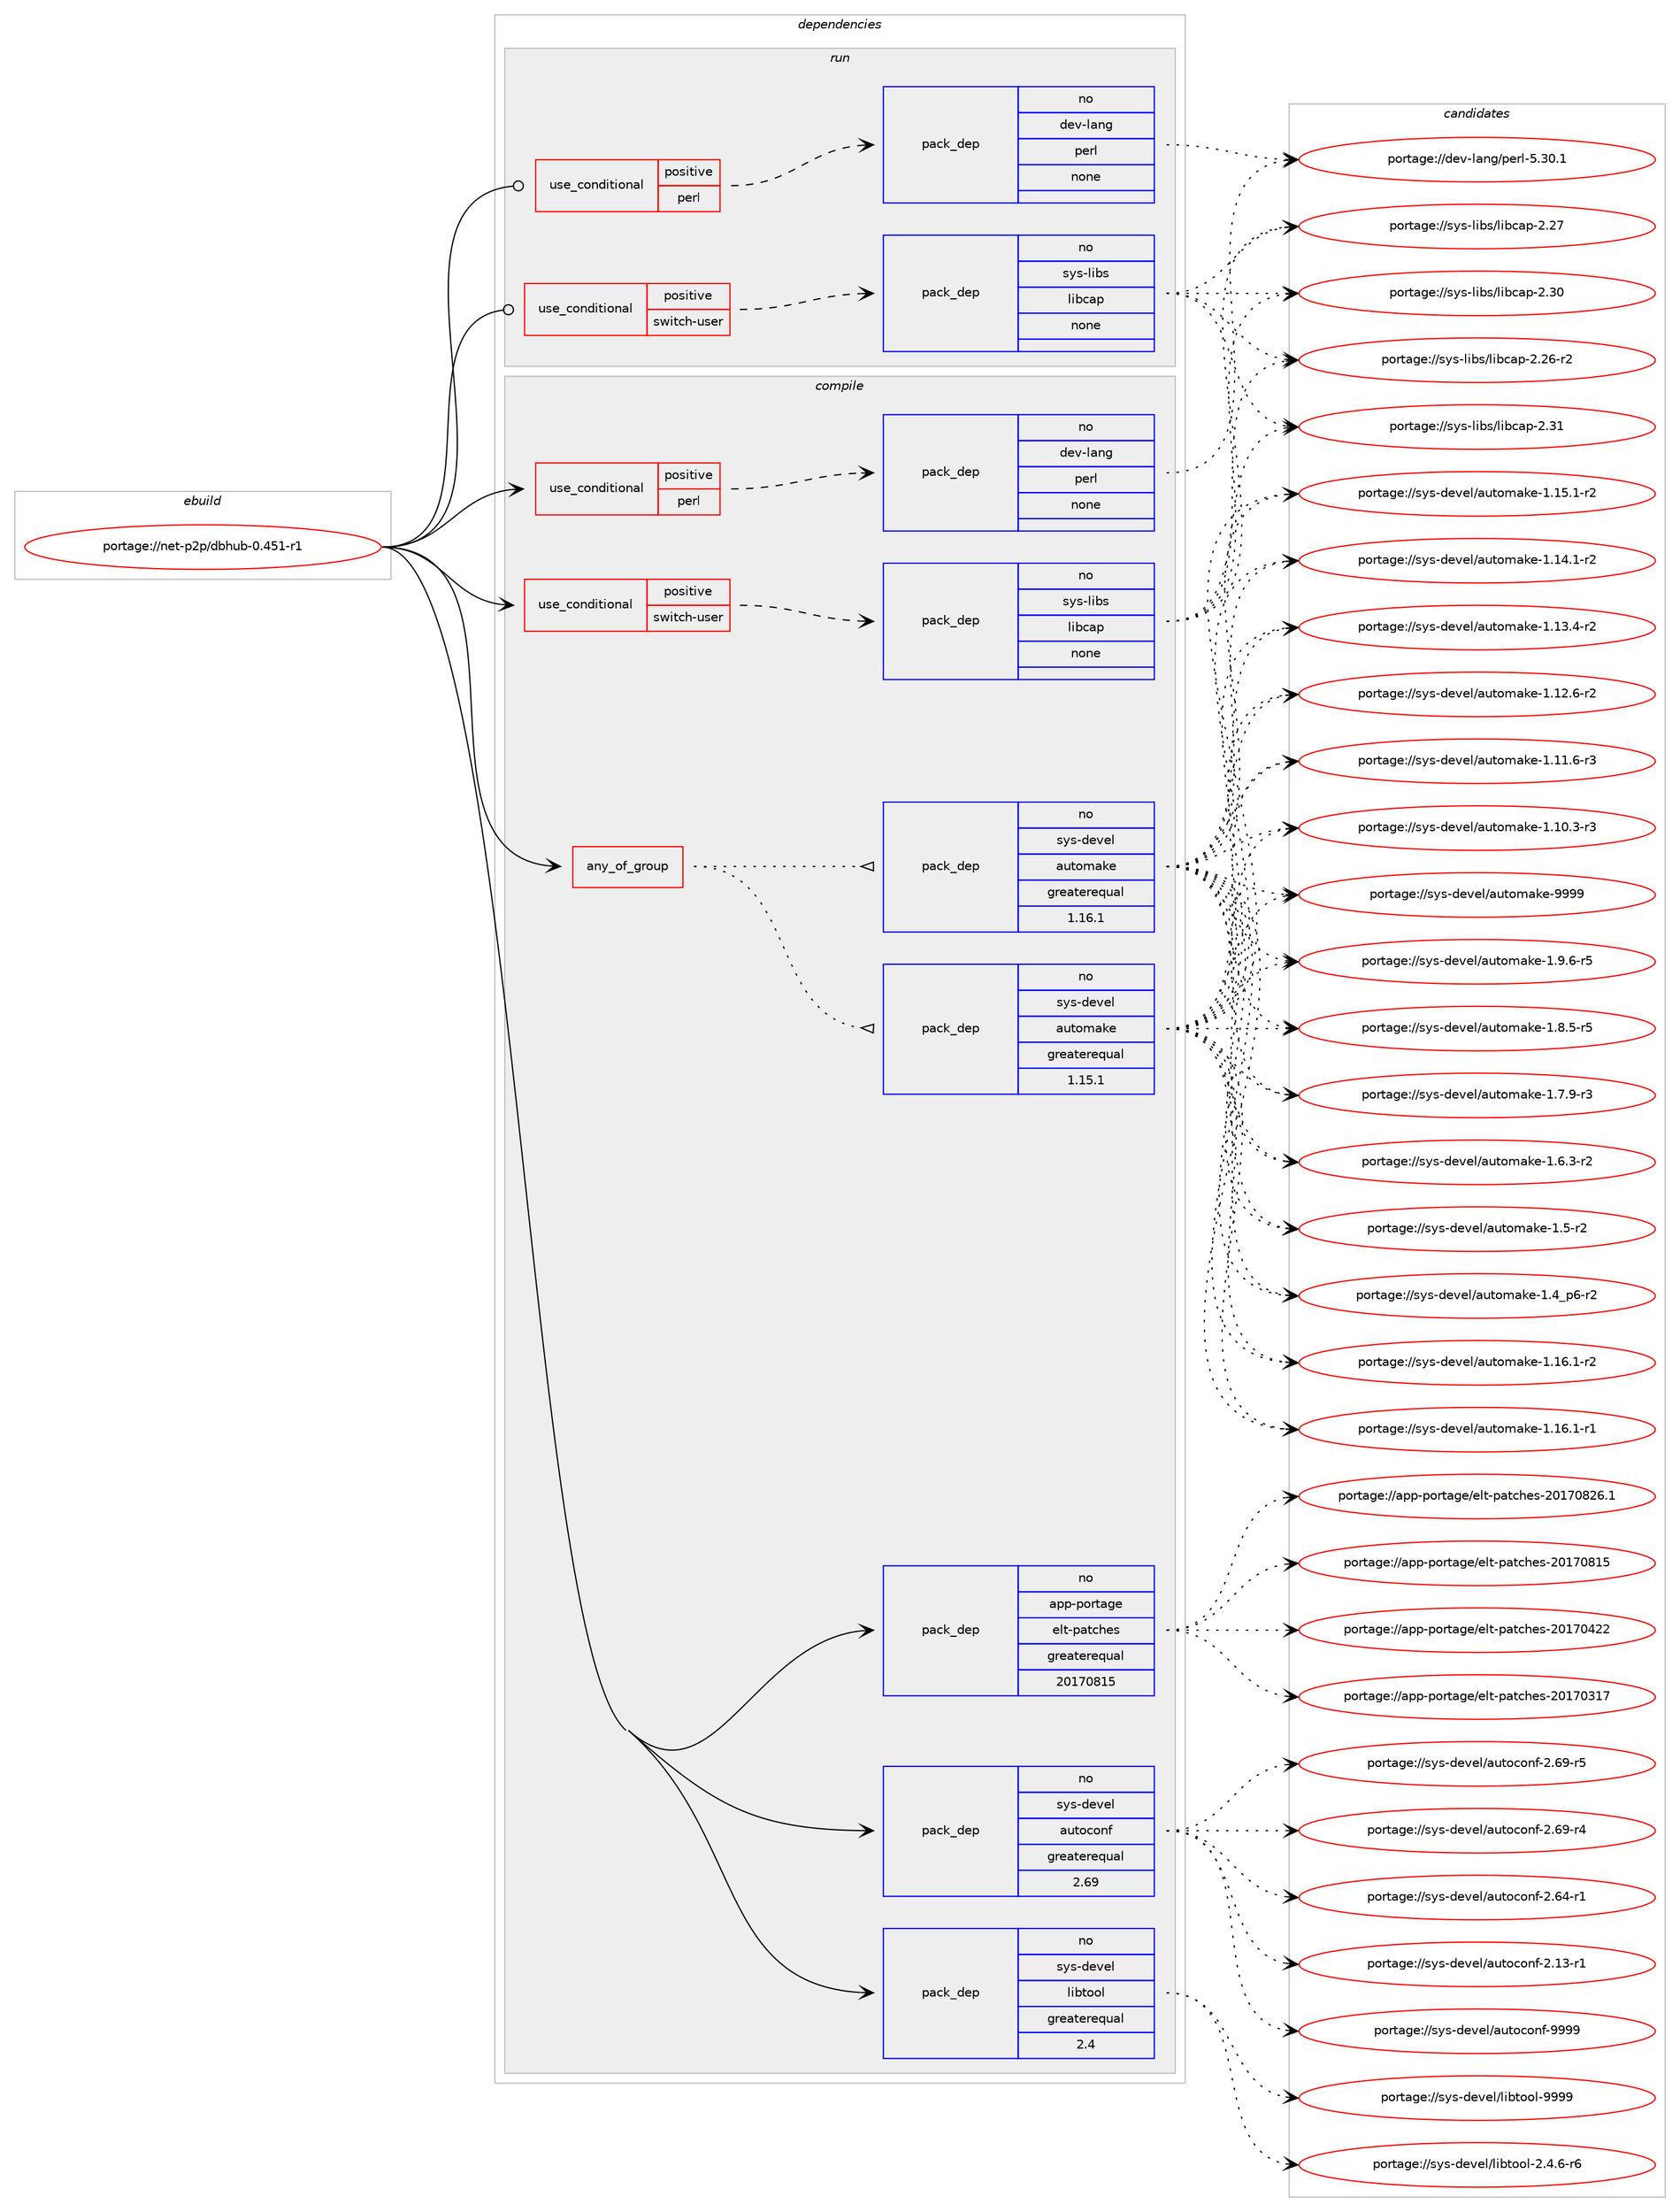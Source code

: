 digraph prolog {

# *************
# Graph options
# *************

newrank=true;
concentrate=true;
compound=true;
graph [rankdir=LR,fontname=Helvetica,fontsize=10,ranksep=1.5];#, ranksep=2.5, nodesep=0.2];
edge  [arrowhead=vee];
node  [fontname=Helvetica,fontsize=10];

# **********
# The ebuild
# **********

subgraph cluster_leftcol {
color=gray;
rank=same;
label=<<i>ebuild</i>>;
id [label="portage://net-p2p/dbhub-0.451-r1", color=red, width=4, href="../net-p2p/dbhub-0.451-r1.svg"];
}

# ****************
# The dependencies
# ****************

subgraph cluster_midcol {
color=gray;
label=<<i>dependencies</i>>;
subgraph cluster_compile {
fillcolor="#eeeeee";
style=filled;
label=<<i>compile</i>>;
subgraph any1858 {
dependency118991 [label=<<TABLE BORDER="0" CELLBORDER="1" CELLSPACING="0" CELLPADDING="4"><TR><TD CELLPADDING="10">any_of_group</TD></TR></TABLE>>, shape=none, color=red];subgraph pack92729 {
dependency118992 [label=<<TABLE BORDER="0" CELLBORDER="1" CELLSPACING="0" CELLPADDING="4" WIDTH="220"><TR><TD ROWSPAN="6" CELLPADDING="30">pack_dep</TD></TR><TR><TD WIDTH="110">no</TD></TR><TR><TD>sys-devel</TD></TR><TR><TD>automake</TD></TR><TR><TD>greaterequal</TD></TR><TR><TD>1.16.1</TD></TR></TABLE>>, shape=none, color=blue];
}
dependency118991:e -> dependency118992:w [weight=20,style="dotted",arrowhead="oinv"];
subgraph pack92730 {
dependency118993 [label=<<TABLE BORDER="0" CELLBORDER="1" CELLSPACING="0" CELLPADDING="4" WIDTH="220"><TR><TD ROWSPAN="6" CELLPADDING="30">pack_dep</TD></TR><TR><TD WIDTH="110">no</TD></TR><TR><TD>sys-devel</TD></TR><TR><TD>automake</TD></TR><TR><TD>greaterequal</TD></TR><TR><TD>1.15.1</TD></TR></TABLE>>, shape=none, color=blue];
}
dependency118991:e -> dependency118993:w [weight=20,style="dotted",arrowhead="oinv"];
}
id:e -> dependency118991:w [weight=20,style="solid",arrowhead="vee"];
subgraph cond24301 {
dependency118994 [label=<<TABLE BORDER="0" CELLBORDER="1" CELLSPACING="0" CELLPADDING="4"><TR><TD ROWSPAN="3" CELLPADDING="10">use_conditional</TD></TR><TR><TD>positive</TD></TR><TR><TD>perl</TD></TR></TABLE>>, shape=none, color=red];
subgraph pack92731 {
dependency118995 [label=<<TABLE BORDER="0" CELLBORDER="1" CELLSPACING="0" CELLPADDING="4" WIDTH="220"><TR><TD ROWSPAN="6" CELLPADDING="30">pack_dep</TD></TR><TR><TD WIDTH="110">no</TD></TR><TR><TD>dev-lang</TD></TR><TR><TD>perl</TD></TR><TR><TD>none</TD></TR><TR><TD></TD></TR></TABLE>>, shape=none, color=blue];
}
dependency118994:e -> dependency118995:w [weight=20,style="dashed",arrowhead="vee"];
}
id:e -> dependency118994:w [weight=20,style="solid",arrowhead="vee"];
subgraph cond24302 {
dependency118996 [label=<<TABLE BORDER="0" CELLBORDER="1" CELLSPACING="0" CELLPADDING="4"><TR><TD ROWSPAN="3" CELLPADDING="10">use_conditional</TD></TR><TR><TD>positive</TD></TR><TR><TD>switch-user</TD></TR></TABLE>>, shape=none, color=red];
subgraph pack92732 {
dependency118997 [label=<<TABLE BORDER="0" CELLBORDER="1" CELLSPACING="0" CELLPADDING="4" WIDTH="220"><TR><TD ROWSPAN="6" CELLPADDING="30">pack_dep</TD></TR><TR><TD WIDTH="110">no</TD></TR><TR><TD>sys-libs</TD></TR><TR><TD>libcap</TD></TR><TR><TD>none</TD></TR><TR><TD></TD></TR></TABLE>>, shape=none, color=blue];
}
dependency118996:e -> dependency118997:w [weight=20,style="dashed",arrowhead="vee"];
}
id:e -> dependency118996:w [weight=20,style="solid",arrowhead="vee"];
subgraph pack92733 {
dependency118998 [label=<<TABLE BORDER="0" CELLBORDER="1" CELLSPACING="0" CELLPADDING="4" WIDTH="220"><TR><TD ROWSPAN="6" CELLPADDING="30">pack_dep</TD></TR><TR><TD WIDTH="110">no</TD></TR><TR><TD>app-portage</TD></TR><TR><TD>elt-patches</TD></TR><TR><TD>greaterequal</TD></TR><TR><TD>20170815</TD></TR></TABLE>>, shape=none, color=blue];
}
id:e -> dependency118998:w [weight=20,style="solid",arrowhead="vee"];
subgraph pack92734 {
dependency118999 [label=<<TABLE BORDER="0" CELLBORDER="1" CELLSPACING="0" CELLPADDING="4" WIDTH="220"><TR><TD ROWSPAN="6" CELLPADDING="30">pack_dep</TD></TR><TR><TD WIDTH="110">no</TD></TR><TR><TD>sys-devel</TD></TR><TR><TD>autoconf</TD></TR><TR><TD>greaterequal</TD></TR><TR><TD>2.69</TD></TR></TABLE>>, shape=none, color=blue];
}
id:e -> dependency118999:w [weight=20,style="solid",arrowhead="vee"];
subgraph pack92735 {
dependency119000 [label=<<TABLE BORDER="0" CELLBORDER="1" CELLSPACING="0" CELLPADDING="4" WIDTH="220"><TR><TD ROWSPAN="6" CELLPADDING="30">pack_dep</TD></TR><TR><TD WIDTH="110">no</TD></TR><TR><TD>sys-devel</TD></TR><TR><TD>libtool</TD></TR><TR><TD>greaterequal</TD></TR><TR><TD>2.4</TD></TR></TABLE>>, shape=none, color=blue];
}
id:e -> dependency119000:w [weight=20,style="solid",arrowhead="vee"];
}
subgraph cluster_compileandrun {
fillcolor="#eeeeee";
style=filled;
label=<<i>compile and run</i>>;
}
subgraph cluster_run {
fillcolor="#eeeeee";
style=filled;
label=<<i>run</i>>;
subgraph cond24303 {
dependency119001 [label=<<TABLE BORDER="0" CELLBORDER="1" CELLSPACING="0" CELLPADDING="4"><TR><TD ROWSPAN="3" CELLPADDING="10">use_conditional</TD></TR><TR><TD>positive</TD></TR><TR><TD>perl</TD></TR></TABLE>>, shape=none, color=red];
subgraph pack92736 {
dependency119002 [label=<<TABLE BORDER="0" CELLBORDER="1" CELLSPACING="0" CELLPADDING="4" WIDTH="220"><TR><TD ROWSPAN="6" CELLPADDING="30">pack_dep</TD></TR><TR><TD WIDTH="110">no</TD></TR><TR><TD>dev-lang</TD></TR><TR><TD>perl</TD></TR><TR><TD>none</TD></TR><TR><TD></TD></TR></TABLE>>, shape=none, color=blue];
}
dependency119001:e -> dependency119002:w [weight=20,style="dashed",arrowhead="vee"];
}
id:e -> dependency119001:w [weight=20,style="solid",arrowhead="odot"];
subgraph cond24304 {
dependency119003 [label=<<TABLE BORDER="0" CELLBORDER="1" CELLSPACING="0" CELLPADDING="4"><TR><TD ROWSPAN="3" CELLPADDING="10">use_conditional</TD></TR><TR><TD>positive</TD></TR><TR><TD>switch-user</TD></TR></TABLE>>, shape=none, color=red];
subgraph pack92737 {
dependency119004 [label=<<TABLE BORDER="0" CELLBORDER="1" CELLSPACING="0" CELLPADDING="4" WIDTH="220"><TR><TD ROWSPAN="6" CELLPADDING="30">pack_dep</TD></TR><TR><TD WIDTH="110">no</TD></TR><TR><TD>sys-libs</TD></TR><TR><TD>libcap</TD></TR><TR><TD>none</TD></TR><TR><TD></TD></TR></TABLE>>, shape=none, color=blue];
}
dependency119003:e -> dependency119004:w [weight=20,style="dashed",arrowhead="vee"];
}
id:e -> dependency119003:w [weight=20,style="solid",arrowhead="odot"];
}
}

# **************
# The candidates
# **************

subgraph cluster_choices {
rank=same;
color=gray;
label=<<i>candidates</i>>;

subgraph choice92729 {
color=black;
nodesep=1;
choice115121115451001011181011084797117116111109971071014557575757 [label="portage://sys-devel/automake-9999", color=red, width=4,href="../sys-devel/automake-9999.svg"];
choice115121115451001011181011084797117116111109971071014549465746544511453 [label="portage://sys-devel/automake-1.9.6-r5", color=red, width=4,href="../sys-devel/automake-1.9.6-r5.svg"];
choice115121115451001011181011084797117116111109971071014549465646534511453 [label="portage://sys-devel/automake-1.8.5-r5", color=red, width=4,href="../sys-devel/automake-1.8.5-r5.svg"];
choice115121115451001011181011084797117116111109971071014549465546574511451 [label="portage://sys-devel/automake-1.7.9-r3", color=red, width=4,href="../sys-devel/automake-1.7.9-r3.svg"];
choice115121115451001011181011084797117116111109971071014549465446514511450 [label="portage://sys-devel/automake-1.6.3-r2", color=red, width=4,href="../sys-devel/automake-1.6.3-r2.svg"];
choice11512111545100101118101108479711711611110997107101454946534511450 [label="portage://sys-devel/automake-1.5-r2", color=red, width=4,href="../sys-devel/automake-1.5-r2.svg"];
choice115121115451001011181011084797117116111109971071014549465295112544511450 [label="portage://sys-devel/automake-1.4_p6-r2", color=red, width=4,href="../sys-devel/automake-1.4_p6-r2.svg"];
choice11512111545100101118101108479711711611110997107101454946495446494511450 [label="portage://sys-devel/automake-1.16.1-r2", color=red, width=4,href="../sys-devel/automake-1.16.1-r2.svg"];
choice11512111545100101118101108479711711611110997107101454946495446494511449 [label="portage://sys-devel/automake-1.16.1-r1", color=red, width=4,href="../sys-devel/automake-1.16.1-r1.svg"];
choice11512111545100101118101108479711711611110997107101454946495346494511450 [label="portage://sys-devel/automake-1.15.1-r2", color=red, width=4,href="../sys-devel/automake-1.15.1-r2.svg"];
choice11512111545100101118101108479711711611110997107101454946495246494511450 [label="portage://sys-devel/automake-1.14.1-r2", color=red, width=4,href="../sys-devel/automake-1.14.1-r2.svg"];
choice11512111545100101118101108479711711611110997107101454946495146524511450 [label="portage://sys-devel/automake-1.13.4-r2", color=red, width=4,href="../sys-devel/automake-1.13.4-r2.svg"];
choice11512111545100101118101108479711711611110997107101454946495046544511450 [label="portage://sys-devel/automake-1.12.6-r2", color=red, width=4,href="../sys-devel/automake-1.12.6-r2.svg"];
choice11512111545100101118101108479711711611110997107101454946494946544511451 [label="portage://sys-devel/automake-1.11.6-r3", color=red, width=4,href="../sys-devel/automake-1.11.6-r3.svg"];
choice11512111545100101118101108479711711611110997107101454946494846514511451 [label="portage://sys-devel/automake-1.10.3-r3", color=red, width=4,href="../sys-devel/automake-1.10.3-r3.svg"];
dependency118992:e -> choice115121115451001011181011084797117116111109971071014557575757:w [style=dotted,weight="100"];
dependency118992:e -> choice115121115451001011181011084797117116111109971071014549465746544511453:w [style=dotted,weight="100"];
dependency118992:e -> choice115121115451001011181011084797117116111109971071014549465646534511453:w [style=dotted,weight="100"];
dependency118992:e -> choice115121115451001011181011084797117116111109971071014549465546574511451:w [style=dotted,weight="100"];
dependency118992:e -> choice115121115451001011181011084797117116111109971071014549465446514511450:w [style=dotted,weight="100"];
dependency118992:e -> choice11512111545100101118101108479711711611110997107101454946534511450:w [style=dotted,weight="100"];
dependency118992:e -> choice115121115451001011181011084797117116111109971071014549465295112544511450:w [style=dotted,weight="100"];
dependency118992:e -> choice11512111545100101118101108479711711611110997107101454946495446494511450:w [style=dotted,weight="100"];
dependency118992:e -> choice11512111545100101118101108479711711611110997107101454946495446494511449:w [style=dotted,weight="100"];
dependency118992:e -> choice11512111545100101118101108479711711611110997107101454946495346494511450:w [style=dotted,weight="100"];
dependency118992:e -> choice11512111545100101118101108479711711611110997107101454946495246494511450:w [style=dotted,weight="100"];
dependency118992:e -> choice11512111545100101118101108479711711611110997107101454946495146524511450:w [style=dotted,weight="100"];
dependency118992:e -> choice11512111545100101118101108479711711611110997107101454946495046544511450:w [style=dotted,weight="100"];
dependency118992:e -> choice11512111545100101118101108479711711611110997107101454946494946544511451:w [style=dotted,weight="100"];
dependency118992:e -> choice11512111545100101118101108479711711611110997107101454946494846514511451:w [style=dotted,weight="100"];
}
subgraph choice92730 {
color=black;
nodesep=1;
choice115121115451001011181011084797117116111109971071014557575757 [label="portage://sys-devel/automake-9999", color=red, width=4,href="../sys-devel/automake-9999.svg"];
choice115121115451001011181011084797117116111109971071014549465746544511453 [label="portage://sys-devel/automake-1.9.6-r5", color=red, width=4,href="../sys-devel/automake-1.9.6-r5.svg"];
choice115121115451001011181011084797117116111109971071014549465646534511453 [label="portage://sys-devel/automake-1.8.5-r5", color=red, width=4,href="../sys-devel/automake-1.8.5-r5.svg"];
choice115121115451001011181011084797117116111109971071014549465546574511451 [label="portage://sys-devel/automake-1.7.9-r3", color=red, width=4,href="../sys-devel/automake-1.7.9-r3.svg"];
choice115121115451001011181011084797117116111109971071014549465446514511450 [label="portage://sys-devel/automake-1.6.3-r2", color=red, width=4,href="../sys-devel/automake-1.6.3-r2.svg"];
choice11512111545100101118101108479711711611110997107101454946534511450 [label="portage://sys-devel/automake-1.5-r2", color=red, width=4,href="../sys-devel/automake-1.5-r2.svg"];
choice115121115451001011181011084797117116111109971071014549465295112544511450 [label="portage://sys-devel/automake-1.4_p6-r2", color=red, width=4,href="../sys-devel/automake-1.4_p6-r2.svg"];
choice11512111545100101118101108479711711611110997107101454946495446494511450 [label="portage://sys-devel/automake-1.16.1-r2", color=red, width=4,href="../sys-devel/automake-1.16.1-r2.svg"];
choice11512111545100101118101108479711711611110997107101454946495446494511449 [label="portage://sys-devel/automake-1.16.1-r1", color=red, width=4,href="../sys-devel/automake-1.16.1-r1.svg"];
choice11512111545100101118101108479711711611110997107101454946495346494511450 [label="portage://sys-devel/automake-1.15.1-r2", color=red, width=4,href="../sys-devel/automake-1.15.1-r2.svg"];
choice11512111545100101118101108479711711611110997107101454946495246494511450 [label="portage://sys-devel/automake-1.14.1-r2", color=red, width=4,href="../sys-devel/automake-1.14.1-r2.svg"];
choice11512111545100101118101108479711711611110997107101454946495146524511450 [label="portage://sys-devel/automake-1.13.4-r2", color=red, width=4,href="../sys-devel/automake-1.13.4-r2.svg"];
choice11512111545100101118101108479711711611110997107101454946495046544511450 [label="portage://sys-devel/automake-1.12.6-r2", color=red, width=4,href="../sys-devel/automake-1.12.6-r2.svg"];
choice11512111545100101118101108479711711611110997107101454946494946544511451 [label="portage://sys-devel/automake-1.11.6-r3", color=red, width=4,href="../sys-devel/automake-1.11.6-r3.svg"];
choice11512111545100101118101108479711711611110997107101454946494846514511451 [label="portage://sys-devel/automake-1.10.3-r3", color=red, width=4,href="../sys-devel/automake-1.10.3-r3.svg"];
dependency118993:e -> choice115121115451001011181011084797117116111109971071014557575757:w [style=dotted,weight="100"];
dependency118993:e -> choice115121115451001011181011084797117116111109971071014549465746544511453:w [style=dotted,weight="100"];
dependency118993:e -> choice115121115451001011181011084797117116111109971071014549465646534511453:w [style=dotted,weight="100"];
dependency118993:e -> choice115121115451001011181011084797117116111109971071014549465546574511451:w [style=dotted,weight="100"];
dependency118993:e -> choice115121115451001011181011084797117116111109971071014549465446514511450:w [style=dotted,weight="100"];
dependency118993:e -> choice11512111545100101118101108479711711611110997107101454946534511450:w [style=dotted,weight="100"];
dependency118993:e -> choice115121115451001011181011084797117116111109971071014549465295112544511450:w [style=dotted,weight="100"];
dependency118993:e -> choice11512111545100101118101108479711711611110997107101454946495446494511450:w [style=dotted,weight="100"];
dependency118993:e -> choice11512111545100101118101108479711711611110997107101454946495446494511449:w [style=dotted,weight="100"];
dependency118993:e -> choice11512111545100101118101108479711711611110997107101454946495346494511450:w [style=dotted,weight="100"];
dependency118993:e -> choice11512111545100101118101108479711711611110997107101454946495246494511450:w [style=dotted,weight="100"];
dependency118993:e -> choice11512111545100101118101108479711711611110997107101454946495146524511450:w [style=dotted,weight="100"];
dependency118993:e -> choice11512111545100101118101108479711711611110997107101454946495046544511450:w [style=dotted,weight="100"];
dependency118993:e -> choice11512111545100101118101108479711711611110997107101454946494946544511451:w [style=dotted,weight="100"];
dependency118993:e -> choice11512111545100101118101108479711711611110997107101454946494846514511451:w [style=dotted,weight="100"];
}
subgraph choice92731 {
color=black;
nodesep=1;
choice10010111845108971101034711210111410845534651484649 [label="portage://dev-lang/perl-5.30.1", color=red, width=4,href="../dev-lang/perl-5.30.1.svg"];
dependency118995:e -> choice10010111845108971101034711210111410845534651484649:w [style=dotted,weight="100"];
}
subgraph choice92732 {
color=black;
nodesep=1;
choice1151211154510810598115471081059899971124550465149 [label="portage://sys-libs/libcap-2.31", color=red, width=4,href="../sys-libs/libcap-2.31.svg"];
choice1151211154510810598115471081059899971124550465148 [label="portage://sys-libs/libcap-2.30", color=red, width=4,href="../sys-libs/libcap-2.30.svg"];
choice1151211154510810598115471081059899971124550465055 [label="portage://sys-libs/libcap-2.27", color=red, width=4,href="../sys-libs/libcap-2.27.svg"];
choice11512111545108105981154710810598999711245504650544511450 [label="portage://sys-libs/libcap-2.26-r2", color=red, width=4,href="../sys-libs/libcap-2.26-r2.svg"];
dependency118997:e -> choice1151211154510810598115471081059899971124550465149:w [style=dotted,weight="100"];
dependency118997:e -> choice1151211154510810598115471081059899971124550465148:w [style=dotted,weight="100"];
dependency118997:e -> choice1151211154510810598115471081059899971124550465055:w [style=dotted,weight="100"];
dependency118997:e -> choice11512111545108105981154710810598999711245504650544511450:w [style=dotted,weight="100"];
}
subgraph choice92733 {
color=black;
nodesep=1;
choice971121124511211111411697103101471011081164511297116991041011154550484955485650544649 [label="portage://app-portage/elt-patches-20170826.1", color=red, width=4,href="../app-portage/elt-patches-20170826.1.svg"];
choice97112112451121111141169710310147101108116451129711699104101115455048495548564953 [label="portage://app-portage/elt-patches-20170815", color=red, width=4,href="../app-portage/elt-patches-20170815.svg"];
choice97112112451121111141169710310147101108116451129711699104101115455048495548525050 [label="portage://app-portage/elt-patches-20170422", color=red, width=4,href="../app-portage/elt-patches-20170422.svg"];
choice97112112451121111141169710310147101108116451129711699104101115455048495548514955 [label="portage://app-portage/elt-patches-20170317", color=red, width=4,href="../app-portage/elt-patches-20170317.svg"];
dependency118998:e -> choice971121124511211111411697103101471011081164511297116991041011154550484955485650544649:w [style=dotted,weight="100"];
dependency118998:e -> choice97112112451121111141169710310147101108116451129711699104101115455048495548564953:w [style=dotted,weight="100"];
dependency118998:e -> choice97112112451121111141169710310147101108116451129711699104101115455048495548525050:w [style=dotted,weight="100"];
dependency118998:e -> choice97112112451121111141169710310147101108116451129711699104101115455048495548514955:w [style=dotted,weight="100"];
}
subgraph choice92734 {
color=black;
nodesep=1;
choice115121115451001011181011084797117116111991111101024557575757 [label="portage://sys-devel/autoconf-9999", color=red, width=4,href="../sys-devel/autoconf-9999.svg"];
choice1151211154510010111810110847971171161119911111010245504654574511453 [label="portage://sys-devel/autoconf-2.69-r5", color=red, width=4,href="../sys-devel/autoconf-2.69-r5.svg"];
choice1151211154510010111810110847971171161119911111010245504654574511452 [label="portage://sys-devel/autoconf-2.69-r4", color=red, width=4,href="../sys-devel/autoconf-2.69-r4.svg"];
choice1151211154510010111810110847971171161119911111010245504654524511449 [label="portage://sys-devel/autoconf-2.64-r1", color=red, width=4,href="../sys-devel/autoconf-2.64-r1.svg"];
choice1151211154510010111810110847971171161119911111010245504649514511449 [label="portage://sys-devel/autoconf-2.13-r1", color=red, width=4,href="../sys-devel/autoconf-2.13-r1.svg"];
dependency118999:e -> choice115121115451001011181011084797117116111991111101024557575757:w [style=dotted,weight="100"];
dependency118999:e -> choice1151211154510010111810110847971171161119911111010245504654574511453:w [style=dotted,weight="100"];
dependency118999:e -> choice1151211154510010111810110847971171161119911111010245504654574511452:w [style=dotted,weight="100"];
dependency118999:e -> choice1151211154510010111810110847971171161119911111010245504654524511449:w [style=dotted,weight="100"];
dependency118999:e -> choice1151211154510010111810110847971171161119911111010245504649514511449:w [style=dotted,weight="100"];
}
subgraph choice92735 {
color=black;
nodesep=1;
choice1151211154510010111810110847108105981161111111084557575757 [label="portage://sys-devel/libtool-9999", color=red, width=4,href="../sys-devel/libtool-9999.svg"];
choice1151211154510010111810110847108105981161111111084550465246544511454 [label="portage://sys-devel/libtool-2.4.6-r6", color=red, width=4,href="../sys-devel/libtool-2.4.6-r6.svg"];
dependency119000:e -> choice1151211154510010111810110847108105981161111111084557575757:w [style=dotted,weight="100"];
dependency119000:e -> choice1151211154510010111810110847108105981161111111084550465246544511454:w [style=dotted,weight="100"];
}
subgraph choice92736 {
color=black;
nodesep=1;
choice10010111845108971101034711210111410845534651484649 [label="portage://dev-lang/perl-5.30.1", color=red, width=4,href="../dev-lang/perl-5.30.1.svg"];
dependency119002:e -> choice10010111845108971101034711210111410845534651484649:w [style=dotted,weight="100"];
}
subgraph choice92737 {
color=black;
nodesep=1;
choice1151211154510810598115471081059899971124550465149 [label="portage://sys-libs/libcap-2.31", color=red, width=4,href="../sys-libs/libcap-2.31.svg"];
choice1151211154510810598115471081059899971124550465148 [label="portage://sys-libs/libcap-2.30", color=red, width=4,href="../sys-libs/libcap-2.30.svg"];
choice1151211154510810598115471081059899971124550465055 [label="portage://sys-libs/libcap-2.27", color=red, width=4,href="../sys-libs/libcap-2.27.svg"];
choice11512111545108105981154710810598999711245504650544511450 [label="portage://sys-libs/libcap-2.26-r2", color=red, width=4,href="../sys-libs/libcap-2.26-r2.svg"];
dependency119004:e -> choice1151211154510810598115471081059899971124550465149:w [style=dotted,weight="100"];
dependency119004:e -> choice1151211154510810598115471081059899971124550465148:w [style=dotted,weight="100"];
dependency119004:e -> choice1151211154510810598115471081059899971124550465055:w [style=dotted,weight="100"];
dependency119004:e -> choice11512111545108105981154710810598999711245504650544511450:w [style=dotted,weight="100"];
}
}

}
